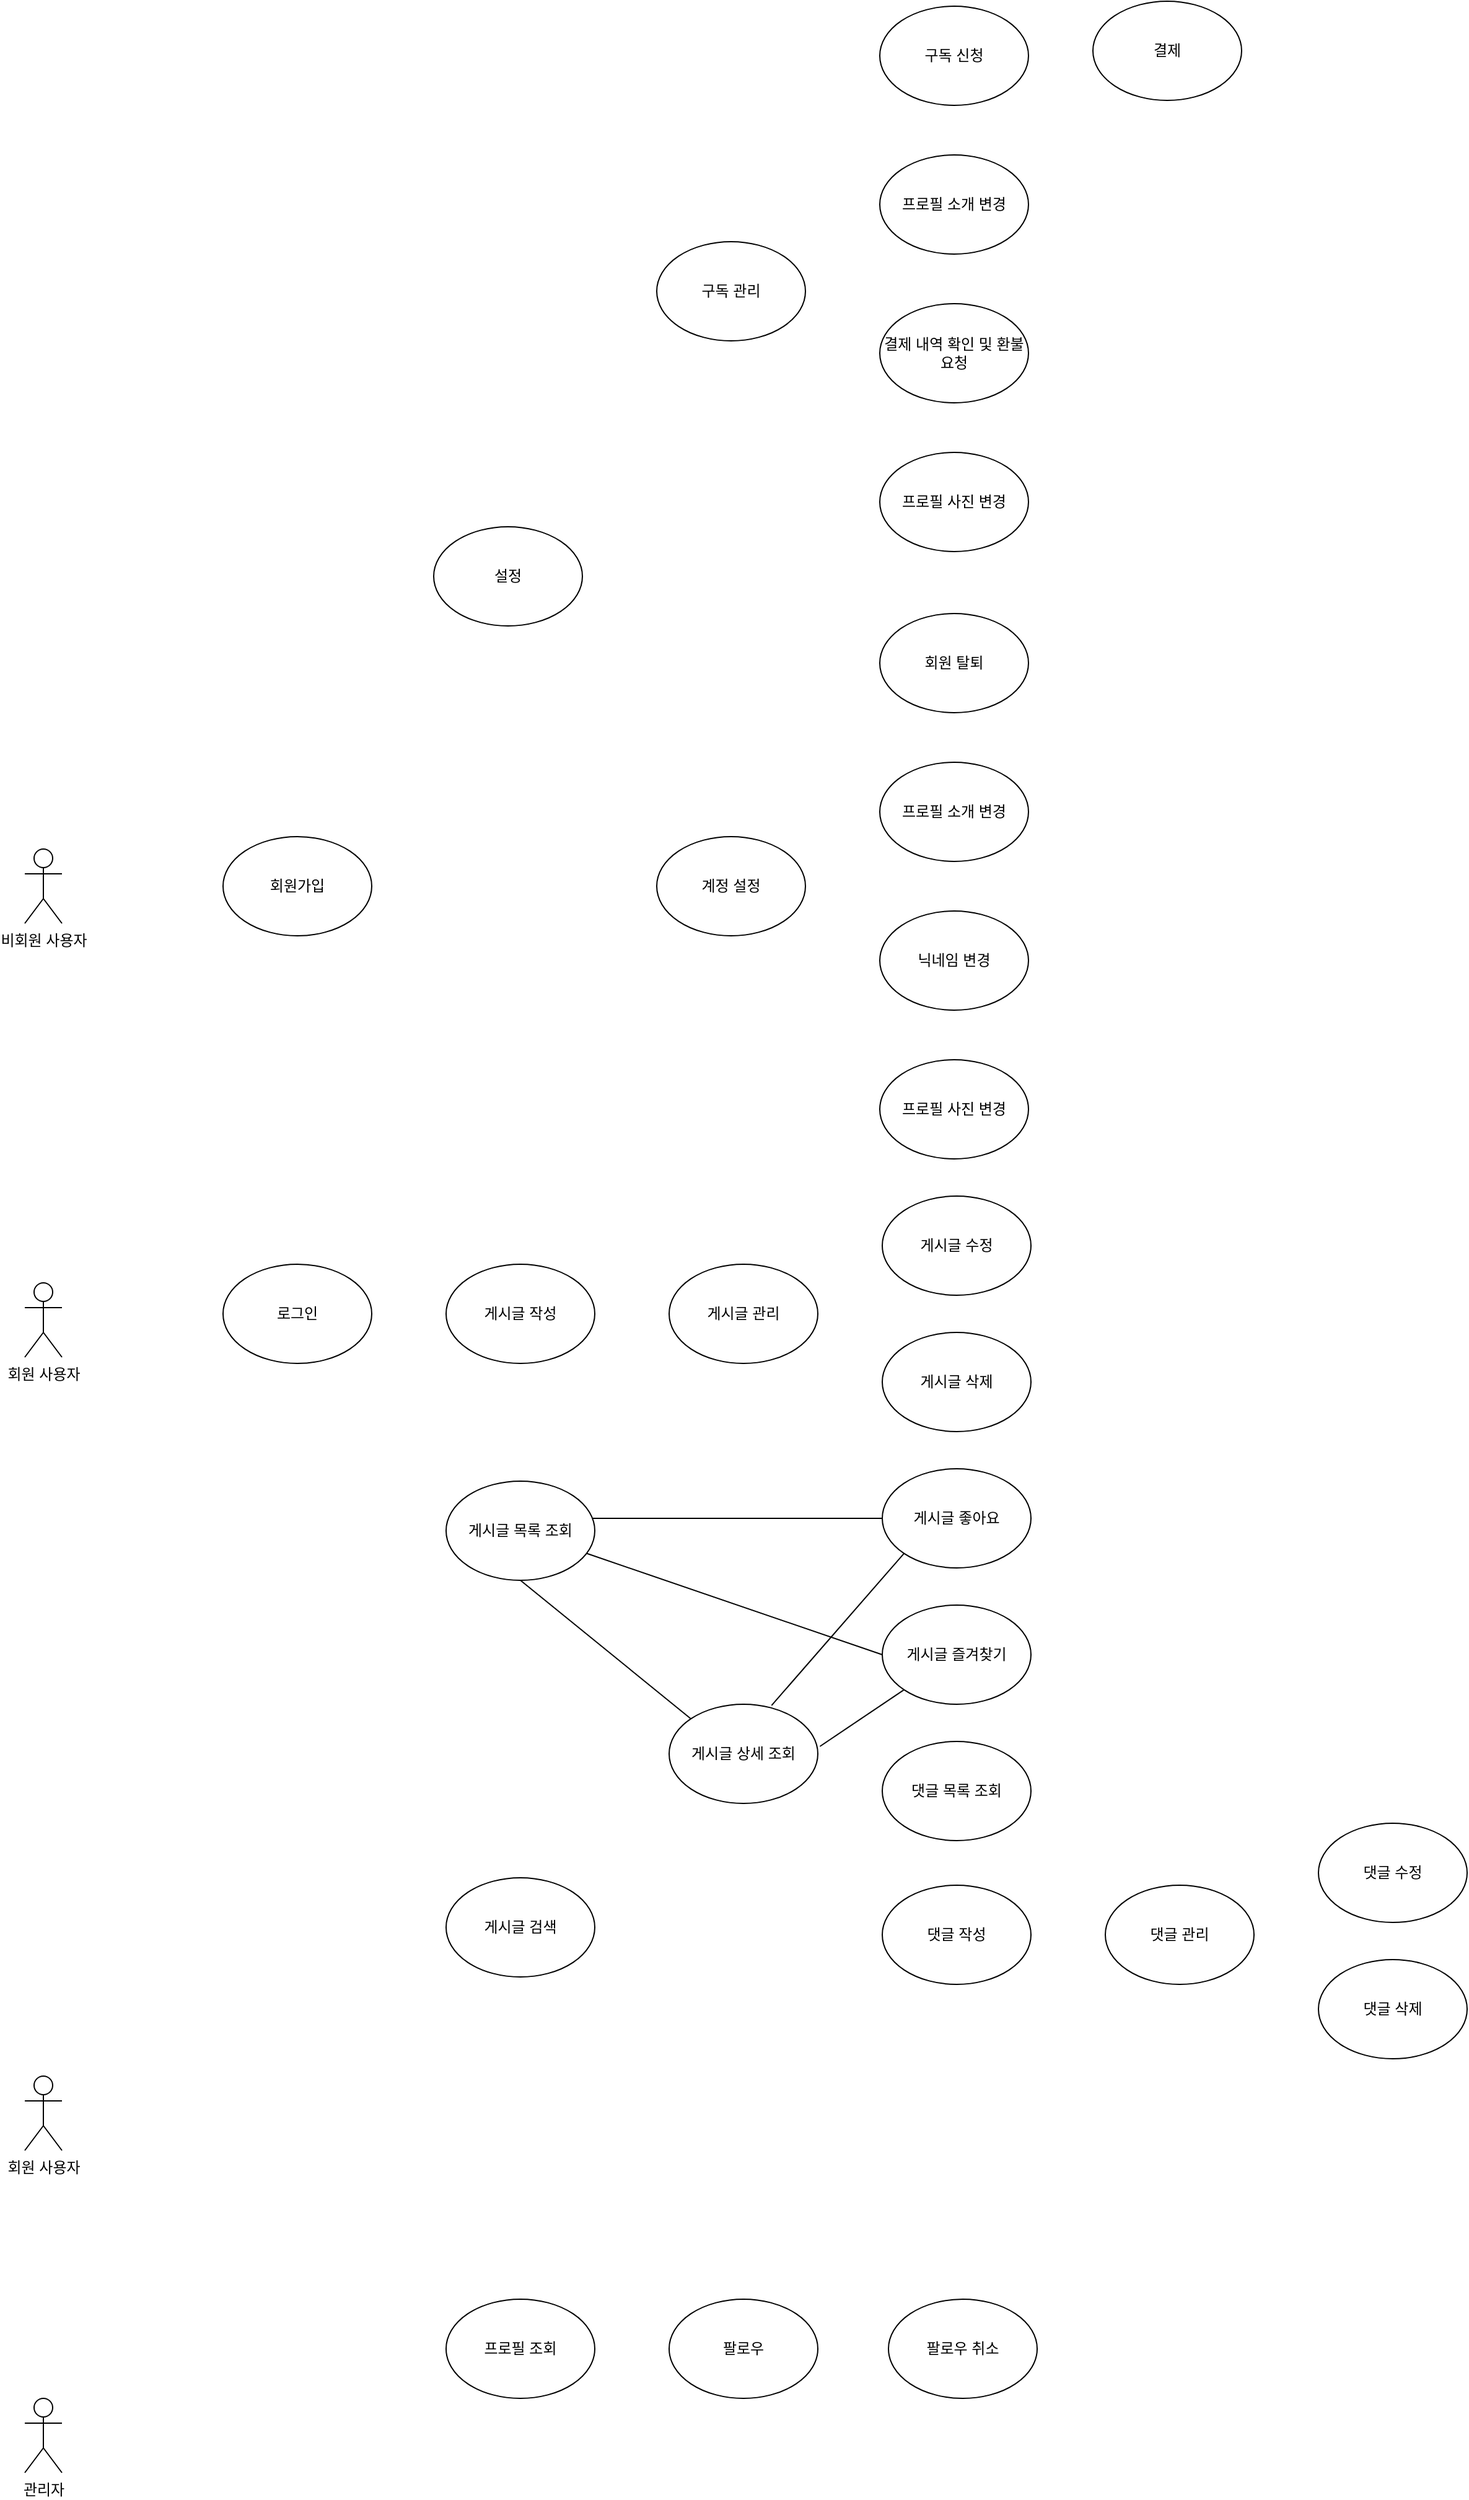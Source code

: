 <mxfile version="28.0.3" pages="2">
  <diagram name="페이지-1" id="KHk0nPtYh4eh7Fd_yaVx">
    <mxGraphModel dx="2008" dy="2407" grid="1" gridSize="10" guides="1" tooltips="1" connect="1" arrows="1" fold="1" page="1" pageScale="1" pageWidth="827" pageHeight="1169" math="0" shadow="0">
      <root>
        <mxCell id="0" />
        <mxCell id="1" parent="0" />
        <mxCell id="G9qvY0UhT8ZJuswkd91p-1" value="비회원 사용자" style="shape=umlActor;verticalLabelPosition=bottom;verticalAlign=top;html=1;outlineConnect=0;" vertex="1" parent="1">
          <mxGeometry x="130" y="60" width="30" height="60" as="geometry" />
        </mxCell>
        <mxCell id="G9qvY0UhT8ZJuswkd91p-3" value="회원 사용자" style="shape=umlActor;verticalLabelPosition=bottom;verticalAlign=top;html=1;outlineConnect=0;" vertex="1" parent="1">
          <mxGeometry x="130" y="410" width="30" height="60" as="geometry" />
        </mxCell>
        <mxCell id="G9qvY0UhT8ZJuswkd91p-4" value="관리자" style="shape=umlActor;verticalLabelPosition=bottom;verticalAlign=top;html=1;outlineConnect=0;" vertex="1" parent="1">
          <mxGeometry x="130" y="1310" width="30" height="60" as="geometry" />
        </mxCell>
        <mxCell id="G9qvY0UhT8ZJuswkd91p-5" value="회원가입" style="ellipse;whiteSpace=wrap;html=1;" vertex="1" parent="1">
          <mxGeometry x="290" y="50" width="120" height="80" as="geometry" />
        </mxCell>
        <mxCell id="G9qvY0UhT8ZJuswkd91p-6" value="로그인" style="ellipse;whiteSpace=wrap;html=1;" vertex="1" parent="1">
          <mxGeometry x="290" y="395" width="120" height="80" as="geometry" />
        </mxCell>
        <mxCell id="G9qvY0UhT8ZJuswkd91p-51" style="edgeStyle=orthogonalEdgeStyle;rounded=0;orthogonalLoop=1;jettySize=auto;html=1;endArrow=none;endFill=0;" edge="1" parent="1" source="G9qvY0UhT8ZJuswkd91p-7" target="G9qvY0UhT8ZJuswkd91p-23">
          <mxGeometry relative="1" as="geometry">
            <Array as="points">
              <mxPoint x="740" y="600" />
              <mxPoint x="740" y="600" />
            </Array>
          </mxGeometry>
        </mxCell>
        <mxCell id="G9qvY0UhT8ZJuswkd91p-7" value="게시글 목록 조회" style="ellipse;whiteSpace=wrap;html=1;" vertex="1" parent="1">
          <mxGeometry x="470" y="570" width="120" height="80" as="geometry" />
        </mxCell>
        <mxCell id="G9qvY0UhT8ZJuswkd91p-8" value="댓글 작성" style="ellipse;whiteSpace=wrap;html=1;" vertex="1" parent="1">
          <mxGeometry x="822" y="896" width="120" height="80" as="geometry" />
        </mxCell>
        <mxCell id="G9qvY0UhT8ZJuswkd91p-9" value="회원 사용자" style="shape=umlActor;verticalLabelPosition=bottom;verticalAlign=top;html=1;outlineConnect=0;" vertex="1" parent="1">
          <mxGeometry x="130" y="1050" width="30" height="60" as="geometry" />
        </mxCell>
        <mxCell id="G9qvY0UhT8ZJuswkd91p-10" value="팔로우" style="ellipse;whiteSpace=wrap;html=1;" vertex="1" parent="1">
          <mxGeometry x="650" y="1230" width="120" height="80" as="geometry" />
        </mxCell>
        <mxCell id="G9qvY0UhT8ZJuswkd91p-15" value="게시글 수정" style="ellipse;whiteSpace=wrap;html=1;" vertex="1" parent="1">
          <mxGeometry x="822" y="340" width="120" height="80" as="geometry" />
        </mxCell>
        <mxCell id="G9qvY0UhT8ZJuswkd91p-16" value="게시글 관리" style="ellipse;whiteSpace=wrap;html=1;" vertex="1" parent="1">
          <mxGeometry x="650" y="395" width="120" height="80" as="geometry" />
        </mxCell>
        <mxCell id="G9qvY0UhT8ZJuswkd91p-17" value="게시글 작성" style="ellipse;whiteSpace=wrap;html=1;" vertex="1" parent="1">
          <mxGeometry x="470" y="395" width="120" height="80" as="geometry" />
        </mxCell>
        <mxCell id="G9qvY0UhT8ZJuswkd91p-18" value="게시글 삭제" style="ellipse;whiteSpace=wrap;html=1;" vertex="1" parent="1">
          <mxGeometry x="822" y="450" width="120" height="80" as="geometry" />
        </mxCell>
        <mxCell id="G9qvY0UhT8ZJuswkd91p-20" value="댓글 수정" style="ellipse;whiteSpace=wrap;html=1;" vertex="1" parent="1">
          <mxGeometry x="1174" y="846" width="120" height="80" as="geometry" />
        </mxCell>
        <mxCell id="G9qvY0UhT8ZJuswkd91p-21" value="댓글 관리" style="ellipse;whiteSpace=wrap;html=1;" vertex="1" parent="1">
          <mxGeometry x="1002" y="896" width="120" height="80" as="geometry" />
        </mxCell>
        <mxCell id="G9qvY0UhT8ZJuswkd91p-22" value="댓글 삭제" style="ellipse;whiteSpace=wrap;html=1;" vertex="1" parent="1">
          <mxGeometry x="1174" y="956" width="120" height="80" as="geometry" />
        </mxCell>
        <mxCell id="G9qvY0UhT8ZJuswkd91p-23" value="게시글 좋아요" style="ellipse;whiteSpace=wrap;html=1;" vertex="1" parent="1">
          <mxGeometry x="822" y="560" width="120" height="80" as="geometry" />
        </mxCell>
        <mxCell id="G9qvY0UhT8ZJuswkd91p-24" value="게시글 즐겨찾기" style="ellipse;whiteSpace=wrap;html=1;" vertex="1" parent="1">
          <mxGeometry x="822" y="670" width="120" height="80" as="geometry" />
        </mxCell>
        <mxCell id="G9qvY0UhT8ZJuswkd91p-25" value="설정" style="ellipse;whiteSpace=wrap;html=1;" vertex="1" parent="1">
          <mxGeometry x="460" y="-200" width="120" height="80" as="geometry" />
        </mxCell>
        <mxCell id="G9qvY0UhT8ZJuswkd91p-26" value="계정 설정" style="ellipse;whiteSpace=wrap;html=1;" vertex="1" parent="1">
          <mxGeometry x="640" y="50" width="120" height="80" as="geometry" />
        </mxCell>
        <mxCell id="G9qvY0UhT8ZJuswkd91p-27" value="프로필 사진 변경" style="ellipse;whiteSpace=wrap;html=1;" vertex="1" parent="1">
          <mxGeometry x="820" y="230" width="120" height="80" as="geometry" />
        </mxCell>
        <mxCell id="G9qvY0UhT8ZJuswkd91p-29" value="닉네임 변경" style="ellipse;whiteSpace=wrap;html=1;" vertex="1" parent="1">
          <mxGeometry x="820" y="110" width="120" height="80" as="geometry" />
        </mxCell>
        <mxCell id="G9qvY0UhT8ZJuswkd91p-30" value="프로필 소개 변경" style="ellipse;whiteSpace=wrap;html=1;" vertex="1" parent="1">
          <mxGeometry x="820" y="-10" width="120" height="80" as="geometry" />
        </mxCell>
        <mxCell id="G9qvY0UhT8ZJuswkd91p-31" value="회원 탈퇴" style="ellipse;whiteSpace=wrap;html=1;" vertex="1" parent="1">
          <mxGeometry x="820" y="-130" width="120" height="80" as="geometry" />
        </mxCell>
        <mxCell id="G9qvY0UhT8ZJuswkd91p-33" value="구독 관리" style="ellipse;whiteSpace=wrap;html=1;" vertex="1" parent="1">
          <mxGeometry x="640" y="-430" width="120" height="80" as="geometry" />
        </mxCell>
        <mxCell id="G9qvY0UhT8ZJuswkd91p-34" value="프로필 사진 변경" style="ellipse;whiteSpace=wrap;html=1;" vertex="1" parent="1">
          <mxGeometry x="820" y="-260" width="120" height="80" as="geometry" />
        </mxCell>
        <mxCell id="G9qvY0UhT8ZJuswkd91p-35" value="결제 내역 확인 및 환불 요청" style="ellipse;whiteSpace=wrap;html=1;" vertex="1" parent="1">
          <mxGeometry x="820" y="-380" width="120" height="80" as="geometry" />
        </mxCell>
        <mxCell id="G9qvY0UhT8ZJuswkd91p-36" value="프로필 소개 변경" style="ellipse;whiteSpace=wrap;html=1;" vertex="1" parent="1">
          <mxGeometry x="820" y="-500" width="120" height="80" as="geometry" />
        </mxCell>
        <mxCell id="G9qvY0UhT8ZJuswkd91p-37" value="구독 신청" style="ellipse;whiteSpace=wrap;html=1;" vertex="1" parent="1">
          <mxGeometry x="820" y="-620" width="120" height="80" as="geometry" />
        </mxCell>
        <mxCell id="G9qvY0UhT8ZJuswkd91p-38" value="결제" style="ellipse;whiteSpace=wrap;html=1;" vertex="1" parent="1">
          <mxGeometry x="992" y="-624" width="120" height="80" as="geometry" />
        </mxCell>
        <mxCell id="G9qvY0UhT8ZJuswkd91p-39" value="게시글 검색" style="ellipse;whiteSpace=wrap;html=1;" vertex="1" parent="1">
          <mxGeometry x="470" y="890" width="120" height="80" as="geometry" />
        </mxCell>
        <mxCell id="G9qvY0UhT8ZJuswkd91p-40" value="프로필 조회" style="ellipse;whiteSpace=wrap;html=1;" vertex="1" parent="1">
          <mxGeometry x="470" y="1230" width="120" height="80" as="geometry" />
        </mxCell>
        <mxCell id="G9qvY0UhT8ZJuswkd91p-41" value="팔로우 취소" style="ellipse;whiteSpace=wrap;html=1;" vertex="1" parent="1">
          <mxGeometry x="827" y="1230" width="120" height="80" as="geometry" />
        </mxCell>
        <mxCell id="G9qvY0UhT8ZJuswkd91p-42" value="게시글 상세 조회" style="ellipse;whiteSpace=wrap;html=1;" vertex="1" parent="1">
          <mxGeometry x="650" y="750" width="120" height="80" as="geometry" />
        </mxCell>
        <mxCell id="G9qvY0UhT8ZJuswkd91p-57" value="" style="endArrow=none;html=1;rounded=0;entryX=0;entryY=0.5;entryDx=0;entryDy=0;" edge="1" parent="1" source="G9qvY0UhT8ZJuswkd91p-7" target="G9qvY0UhT8ZJuswkd91p-24">
          <mxGeometry width="50" height="50" relative="1" as="geometry">
            <mxPoint x="700" y="740" as="sourcePoint" />
            <mxPoint x="750" y="690" as="targetPoint" />
          </mxGeometry>
        </mxCell>
        <mxCell id="G9qvY0UhT8ZJuswkd91p-58" value="" style="endArrow=none;html=1;rounded=0;exitX=1.014;exitY=0.425;exitDx=0;exitDy=0;exitPerimeter=0;entryX=0;entryY=1;entryDx=0;entryDy=0;" edge="1" parent="1" source="G9qvY0UhT8ZJuswkd91p-42" target="G9qvY0UhT8ZJuswkd91p-24">
          <mxGeometry width="50" height="50" relative="1" as="geometry">
            <mxPoint x="750" y="810" as="sourcePoint" />
            <mxPoint x="800" y="760" as="targetPoint" />
          </mxGeometry>
        </mxCell>
        <mxCell id="G9qvY0UhT8ZJuswkd91p-59" value="" style="endArrow=none;html=1;rounded=0;exitX=0.689;exitY=0.012;exitDx=0;exitDy=0;exitPerimeter=0;entryX=0;entryY=1;entryDx=0;entryDy=0;" edge="1" parent="1" source="G9qvY0UhT8ZJuswkd91p-42" target="G9qvY0UhT8ZJuswkd91p-23">
          <mxGeometry width="50" height="50" relative="1" as="geometry">
            <mxPoint x="699" y="766" as="sourcePoint" />
            <mxPoint x="827" y="700" as="targetPoint" />
          </mxGeometry>
        </mxCell>
        <mxCell id="G9qvY0UhT8ZJuswkd91p-60" value="" style="endArrow=none;html=1;rounded=0;exitX=0.5;exitY=1;exitDx=0;exitDy=0;entryX=0;entryY=0;entryDx=0;entryDy=0;" edge="1" parent="1" source="G9qvY0UhT8ZJuswkd91p-7" target="G9qvY0UhT8ZJuswkd91p-42">
          <mxGeometry width="50" height="50" relative="1" as="geometry">
            <mxPoint x="620" y="750" as="sourcePoint" />
            <mxPoint x="670" y="700" as="targetPoint" />
          </mxGeometry>
        </mxCell>
        <mxCell id="G9qvY0UhT8ZJuswkd91p-61" value="댓글 목록 조회" style="ellipse;whiteSpace=wrap;html=1;" vertex="1" parent="1">
          <mxGeometry x="822" y="780" width="120" height="80" as="geometry" />
        </mxCell>
      </root>
    </mxGraphModel>
  </diagram>
  <diagram id="EJmpx3ybjSlrFOFFrPYl" name="페이지-2">
    <mxGraphModel dx="1205" dy="743" grid="1" gridSize="10" guides="1" tooltips="1" connect="1" arrows="1" fold="1" page="1" pageScale="1" pageWidth="827" pageHeight="1169" math="0" shadow="0">
      <root>
        <mxCell id="0" />
        <mxCell id="1" parent="0" />
      </root>
    </mxGraphModel>
  </diagram>
</mxfile>
